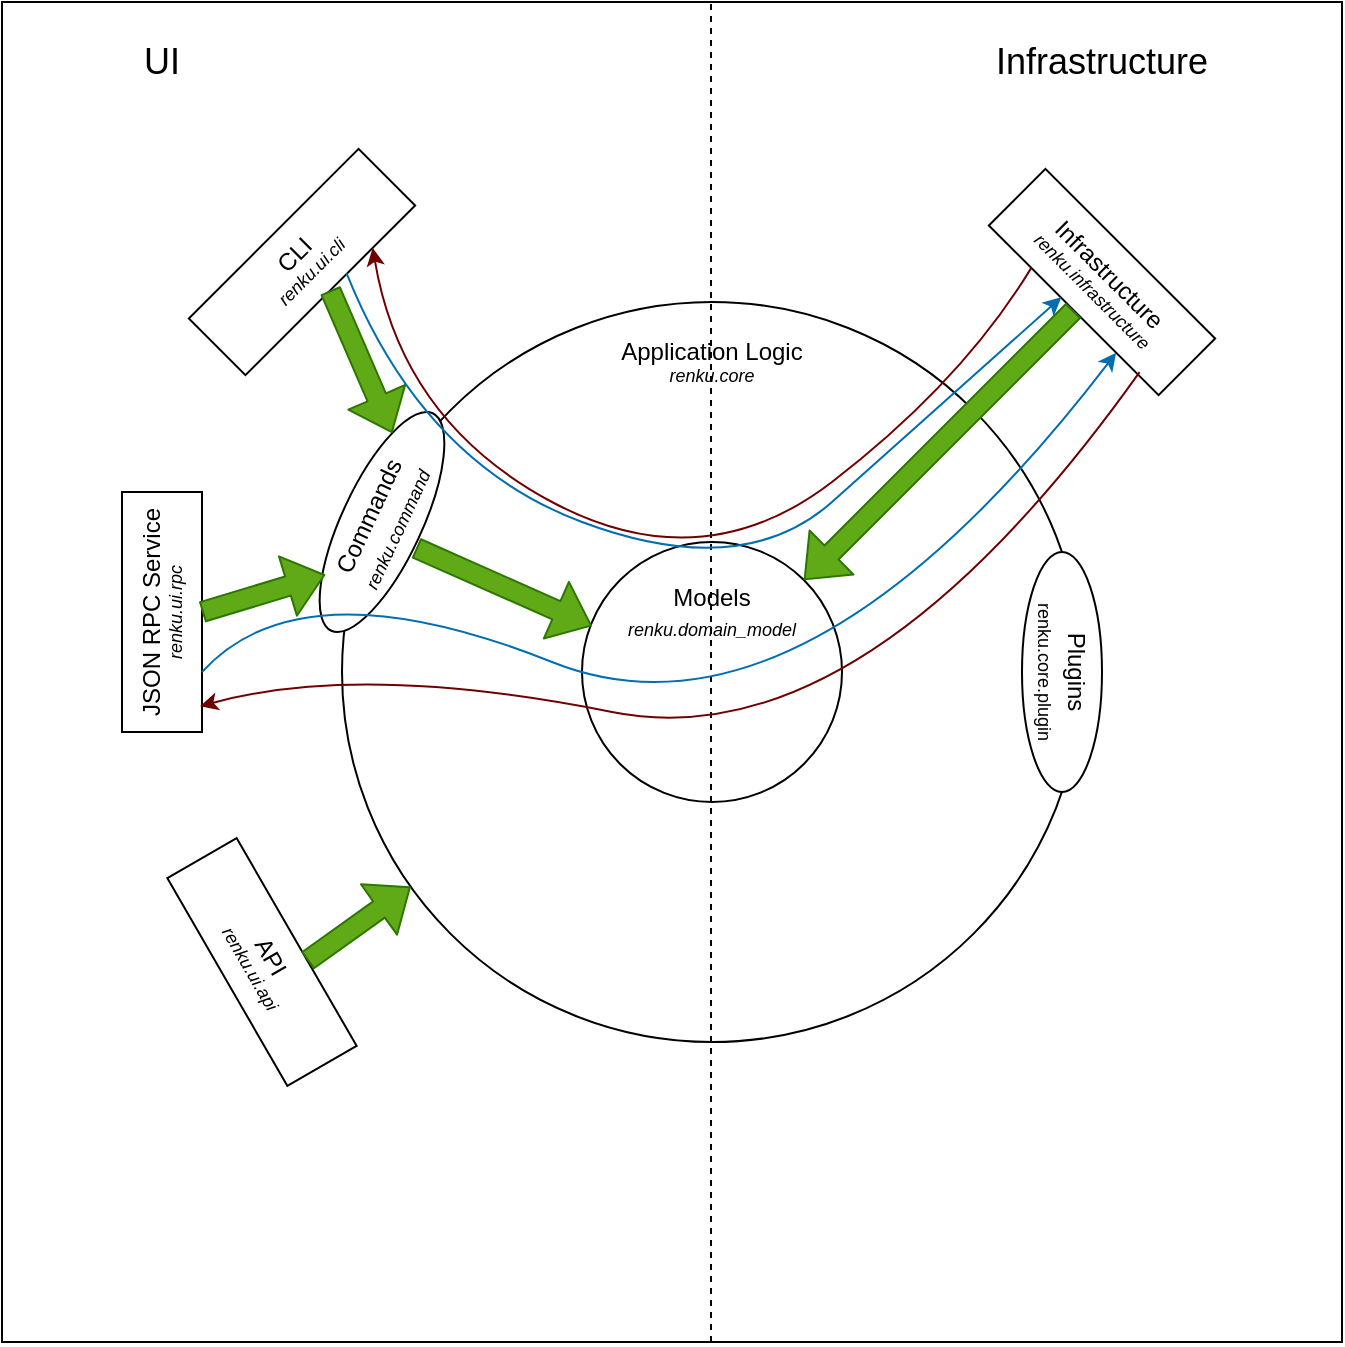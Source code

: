 <mxfile>
    <diagram id="hc2QHvue_ZppFYRPBoGG" name="Page-1">
        <mxGraphModel dx="772" dy="1147" grid="1" gridSize="10" guides="1" tooltips="1" connect="1" arrows="1" fold="1" page="1" pageScale="1" pageWidth="200" pageHeight="200" math="0" shadow="0">
            <root>
                <mxCell id="0"/>
                <mxCell id="1" parent="0"/>
                <mxCell id="6" value="" style="whiteSpace=wrap;html=1;aspect=fixed;fontSize=9;" parent="1" vertex="1">
                    <mxGeometry x="-130" y="-130" width="670" height="670" as="geometry"/>
                </mxCell>
                <mxCell id="2" value="" style="ellipse;whiteSpace=wrap;html=1;aspect=fixed;" parent="1" vertex="1">
                    <mxGeometry x="40" y="20" width="370" height="370" as="geometry"/>
                </mxCell>
                <mxCell id="3" value="" style="ellipse;whiteSpace=wrap;html=1;aspect=fixed;" parent="1" vertex="1">
                    <mxGeometry x="160" y="140" width="130" height="130" as="geometry"/>
                </mxCell>
                <mxCell id="4" value="Models&lt;br style=&quot;font-size: 11px&quot;&gt;&lt;font size=&quot;1&quot;&gt;&lt;i style=&quot;font-size: 9px&quot;&gt;renku.domain_model&lt;/i&gt;&lt;/font&gt;" style="text;html=1;strokeColor=none;fillColor=none;align=center;verticalAlign=middle;whiteSpace=wrap;rounded=0;" parent="1" vertex="1">
                    <mxGeometry x="195" y="160" width="60" height="30" as="geometry"/>
                </mxCell>
                <mxCell id="5" value="&lt;font&gt;&lt;span style=&quot;font-size: 12px&quot;&gt;Application Logic&lt;/span&gt;&lt;br&gt;&lt;i&gt;&lt;font style=&quot;font-size: 9px&quot;&gt;renku.core&lt;/font&gt;&lt;/i&gt;&lt;br&gt;&lt;/font&gt;" style="text;html=1;strokeColor=none;fillColor=none;align=center;verticalAlign=middle;whiteSpace=wrap;rounded=0;fontSize=9;" parent="1" vertex="1">
                    <mxGeometry x="170" y="30" width="110" height="40" as="geometry"/>
                </mxCell>
                <mxCell id="7" value="&lt;font&gt;&lt;span style=&quot;font-size: 12px&quot;&gt;CLI&lt;/span&gt;&lt;br&gt;&lt;i&gt;&lt;font style=&quot;font-size: 9px&quot;&gt;renku.ui.cli&lt;/font&gt;&lt;/i&gt;&lt;br&gt;&lt;/font&gt;" style="rounded=0;whiteSpace=wrap;html=1;fontSize=9;rotation=-45;" parent="1" vertex="1">
                    <mxGeometry x="-40" y="-20" width="120" height="40" as="geometry"/>
                </mxCell>
                <mxCell id="8" value="&lt;font style=&quot;font-size: 12px&quot;&gt;JSON RPC Service&lt;/font&gt;&lt;br&gt;&lt;i&gt;renku.ui.rpc&lt;/i&gt;" style="rounded=0;whiteSpace=wrap;html=1;fontSize=9;rotation=-90;" parent="1" vertex="1">
                    <mxGeometry x="-110" y="155" width="120" height="40" as="geometry"/>
                </mxCell>
                <mxCell id="9" value="Commands&lt;br&gt;&lt;i&gt;&lt;font style=&quot;font-size: 9px&quot;&gt;renku.command&lt;/font&gt;&lt;/i&gt;" style="ellipse;whiteSpace=wrap;html=1;fontSize=12;rotation=-65;" parent="1" vertex="1">
                    <mxGeometry y="110" width="120" height="40" as="geometry"/>
                </mxCell>
                <mxCell id="25" value="" style="endArrow=none;dashed=1;html=1;" parent="1" edge="1">
                    <mxGeometry width="50" height="50" relative="1" as="geometry">
                        <mxPoint x="224.5" y="540" as="sourcePoint"/>
                        <mxPoint x="224.5" y="-130" as="targetPoint"/>
                    </mxGeometry>
                </mxCell>
                <mxCell id="10" value="" style="shape=flexArrow;endArrow=classic;html=1;fontSize=9;fillColor=#60a917;strokeColor=#2D7600;" parent="1" edge="1">
                    <mxGeometry width="50" height="50" relative="1" as="geometry">
                        <mxPoint x="77" y="143" as="sourcePoint"/>
                        <mxPoint x="165" y="182" as="targetPoint"/>
                    </mxGeometry>
                </mxCell>
                <mxCell id="11" value="" style="shape=flexArrow;endArrow=classic;html=1;fontSize=9;exitX=0.5;exitY=1;exitDx=0;exitDy=0;entryX=1;entryY=0;entryDx=0;entryDy=0;fillColor=#60a917;strokeColor=#2D7600;" parent="1" source="7" target="9" edge="1">
                    <mxGeometry width="50" height="50" relative="1" as="geometry">
                        <mxPoint x="-230" y="80" as="sourcePoint"/>
                        <mxPoint x="-180" y="30" as="targetPoint"/>
                    </mxGeometry>
                </mxCell>
                <mxCell id="12" value="" style="shape=flexArrow;endArrow=classic;html=1;fontSize=9;exitX=0.5;exitY=1;exitDx=0;exitDy=0;entryX=0.201;entryY=0.136;entryDx=0;entryDy=0;entryPerimeter=0;fillColor=#60a917;strokeColor=#2D7600;" parent="1" source="8" target="9" edge="1">
                    <mxGeometry width="50" height="50" relative="1" as="geometry">
                        <mxPoint x="-30" y="190" as="sourcePoint"/>
                        <mxPoint x="20" y="140" as="targetPoint"/>
                    </mxGeometry>
                </mxCell>
                <mxCell id="13" value="&lt;font style=&quot;font-size: 12px&quot;&gt;Infrastructure&lt;/font&gt;&lt;br&gt;&lt;i&gt;renku.infrastructure&lt;/i&gt;" style="rounded=0;whiteSpace=wrap;html=1;fontSize=9;rotation=45;" parent="1" vertex="1">
                    <mxGeometry x="360" y="-10" width="120" height="40" as="geometry"/>
                </mxCell>
                <mxCell id="14" value="" style="shape=flexArrow;endArrow=classic;html=1;fontSize=12;exitX=0.5;exitY=1;exitDx=0;exitDy=0;entryX=1;entryY=0;entryDx=0;entryDy=0;fillColor=#60a917;strokeColor=#2D7600;" parent="1" source="13" target="3" edge="1">
                    <mxGeometry width="50" height="50" relative="1" as="geometry">
                        <mxPoint x="330" y="50" as="sourcePoint"/>
                        <mxPoint x="380" as="targetPoint"/>
                    </mxGeometry>
                </mxCell>
                <mxCell id="19" value="" style="curved=1;endArrow=classic;html=1;fontSize=12;fillColor=#1ba1e2;strokeColor=#006EAF;exitX=0.598;exitY=0.995;exitDx=0;exitDy=0;exitPerimeter=0;entryX=0.425;entryY=0.995;entryDx=0;entryDy=0;entryPerimeter=0;" parent="1" source="7" target="13" edge="1">
                    <mxGeometry width="50" height="50" relative="1" as="geometry">
                        <mxPoint x="130" y="10" as="sourcePoint"/>
                        <mxPoint x="180" y="-40" as="targetPoint"/>
                        <Array as="points">
                            <mxPoint x="80" y="100"/>
                            <mxPoint x="240" y="160"/>
                            <mxPoint x="330" y="80"/>
                        </Array>
                    </mxGeometry>
                </mxCell>
                <mxCell id="20" value="" style="curved=1;endArrow=classic;html=1;fontSize=12;fillColor=#1ba1e2;strokeColor=#006EAF;exitX=0.25;exitY=1;exitDx=0;exitDy=0;entryX=0.75;entryY=1;entryDx=0;entryDy=0;" parent="1" source="8" target="13" edge="1">
                    <mxGeometry width="50" height="50" relative="1" as="geometry">
                        <mxPoint x="60" y="270" as="sourcePoint"/>
                        <mxPoint x="110" y="220" as="targetPoint"/>
                        <Array as="points">
                            <mxPoint x="20" y="150"/>
                            <mxPoint x="270" y="250"/>
                        </Array>
                    </mxGeometry>
                </mxCell>
                <mxCell id="21" value="" style="curved=1;endArrow=classic;html=1;fontSize=12;fillColor=#a20025;strokeColor=#6F0000;exitX=0.25;exitY=1;exitDx=0;exitDy=0;entryX=0.75;entryY=1;entryDx=0;entryDy=0;" parent="1" source="13" target="7" edge="1">
                    <mxGeometry width="50" height="50" relative="1" as="geometry">
                        <mxPoint x="300" y="-30" as="sourcePoint"/>
                        <mxPoint x="350" y="-80" as="targetPoint"/>
                        <Array as="points">
                            <mxPoint x="350" y="60"/>
                            <mxPoint x="220" y="160"/>
                            <mxPoint x="70" y="80"/>
                        </Array>
                    </mxGeometry>
                </mxCell>
                <mxCell id="23" value="" style="curved=1;endArrow=classic;html=1;fontSize=12;exitX=0.876;exitY=0.964;exitDx=0;exitDy=0;exitPerimeter=0;entryX=0.107;entryY=0.975;entryDx=0;entryDy=0;entryPerimeter=0;fillColor=#a20025;strokeColor=#6F0000;" parent="1" source="13" target="8" edge="1">
                    <mxGeometry width="50" height="50" relative="1" as="geometry">
                        <mxPoint x="220" y="350" as="sourcePoint"/>
                        <mxPoint x="270" y="300" as="targetPoint"/>
                        <Array as="points">
                            <mxPoint x="300" y="250"/>
                            <mxPoint x="50" y="200"/>
                        </Array>
                    </mxGeometry>
                </mxCell>
                <mxCell id="26" value="&lt;font style=&quot;font-size: 18px&quot;&gt;UI&lt;/font&gt;" style="text;html=1;strokeColor=none;fillColor=none;align=center;verticalAlign=middle;whiteSpace=wrap;rounded=0;" parent="1" vertex="1">
                    <mxGeometry x="-80" y="-115" width="60" height="30" as="geometry"/>
                </mxCell>
                <mxCell id="27" value="&lt;font style=&quot;font-size: 18px&quot;&gt;Infrastructure&lt;/font&gt;" style="text;html=1;strokeColor=none;fillColor=none;align=center;verticalAlign=middle;whiteSpace=wrap;rounded=0;" parent="1" vertex="1">
                    <mxGeometry x="350" y="-115" width="140" height="30" as="geometry"/>
                </mxCell>
                <mxCell id="28" value="&lt;font style=&quot;font-size: 12px&quot;&gt;API&lt;/font&gt;&lt;br&gt;&lt;i&gt;renku.ui.api&lt;/i&gt;" style="rounded=0;whiteSpace=wrap;html=1;fontSize=9;rotation=60;" vertex="1" parent="1">
                    <mxGeometry x="-60" y="330" width="120" height="40" as="geometry"/>
                </mxCell>
                <mxCell id="29" value="" style="shape=flexArrow;endArrow=classic;html=1;fontSize=9;exitX=0.59;exitY=0.001;exitDx=0;exitDy=0;fillColor=#60a917;strokeColor=#2D7600;exitPerimeter=0;" edge="1" parent="1" source="28" target="2">
                    <mxGeometry width="50" height="50" relative="1" as="geometry">
                        <mxPoint x="-20" y="185" as="sourcePoint"/>
                        <mxPoint x="41.641" y="166.365" as="targetPoint"/>
                    </mxGeometry>
                </mxCell>
                <mxCell id="30" value="&lt;font style=&quot;font-size: 12px&quot;&gt;Plugins&lt;/font&gt;&lt;br&gt;&lt;font style=&quot;font-size: 9px&quot;&gt;renku.core.plugin&lt;/font&gt;" style="ellipse;whiteSpace=wrap;html=1;fontSize=12;rotation=90;" vertex="1" parent="1">
                    <mxGeometry x="340" y="185" width="120" height="40" as="geometry"/>
                </mxCell>
            </root>
        </mxGraphModel>
    </diagram>
</mxfile>
